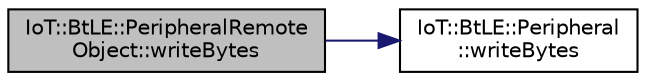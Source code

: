 digraph "IoT::BtLE::PeripheralRemoteObject::writeBytes"
{
 // LATEX_PDF_SIZE
  edge [fontname="Helvetica",fontsize="10",labelfontname="Helvetica",labelfontsize="10"];
  node [fontname="Helvetica",fontsize="10",shape=record];
  rankdir="LR";
  Node1 [label="IoT::BtLE::PeripheralRemote\lObject::writeBytes",height=0.2,width=0.4,color="black", fillcolor="grey75", style="filled", fontcolor="black",tooltip="Returns the peripheral's software revision string obtained from the Device Information service."];
  Node1 -> Node2 [color="midnightblue",fontsize="10",style="solid",fontname="Helvetica"];
  Node2 [label="IoT::BtLE::Peripheral\l::writeBytes",height=0.2,width=0.4,color="black", fillcolor="white", style="filled",URL="$classIoT_1_1BtLE_1_1Peripheral.html#a076f8e252a5d171a3d4b8c6e7549948a",tooltip=" "];
}
